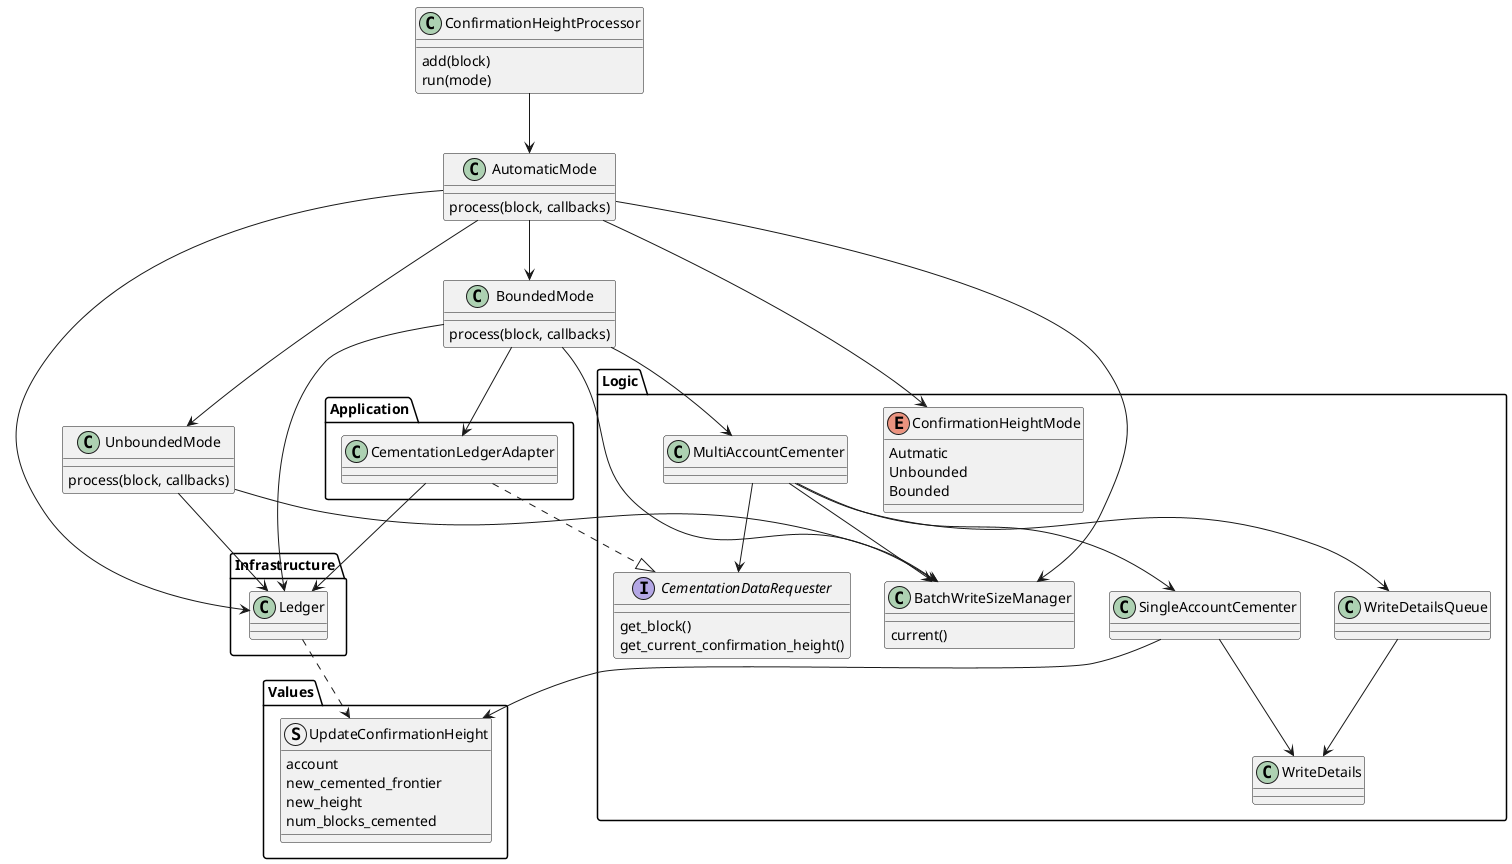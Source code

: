@startuml "Confirmation Height"
class UnboundedMode {
    process(block, callbacks)
}

class BoundedMode{
    process(block, callbacks)
}

class AutomaticMode{
    process(block, callbacks)
}

class ConfirmationHeightProcessor{
    add(block)
    run(mode)
}

package "Infrastructure" {
    class Ledger
}

package "Logic"{
    enum ConfirmationHeightMode{
        Autmatic
        Unbounded
        Bounded
    }

    class WriteDetails
    class WriteDetailsQueue

    class SingleAccountCementer
    class MultiAccountCementer
    class BatchWriteSizeManager {
        current()
    }

    interface CementationDataRequester{
        get_block()
        get_current_confirmation_height()
    }
}

package "Values"{
    struct UpdateConfirmationHeight{
        account
        new_cemented_frontier
        new_height
        num_blocks_cemented
    }
}

package "Application"{
    class CementationLedgerAdapter
}

Ledger ..> UpdateConfirmationHeight

UnboundedMode --> Ledger
UnboundedMode --> BatchWriteSizeManager

BoundedMode --> Ledger
BoundedMode --> MultiAccountCementer
BoundedMode --> BatchWriteSizeManager
BoundedMode --> CementationLedgerAdapter

MultiAccountCementer --> SingleAccountCementer
MultiAccountCementer --> BatchWriteSizeManager
MultiAccountCementer --> WriteDetailsQueue
MultiAccountCementer --> CementationDataRequester

SingleAccountCementer --> UpdateConfirmationHeight
SingleAccountCementer --> WriteDetails

WriteDetailsQueue --> WriteDetails

AutomaticMode --> ConfirmationHeightMode
AutomaticMode --> BoundedMode
AutomaticMode --> UnboundedMode
AutomaticMode --> Ledger
AutomaticMode --> BatchWriteSizeManager

ConfirmationHeightProcessor --> AutomaticMode

CementationLedgerAdapter ..|> CementationDataRequester
CementationLedgerAdapter --> Ledger

@enduml